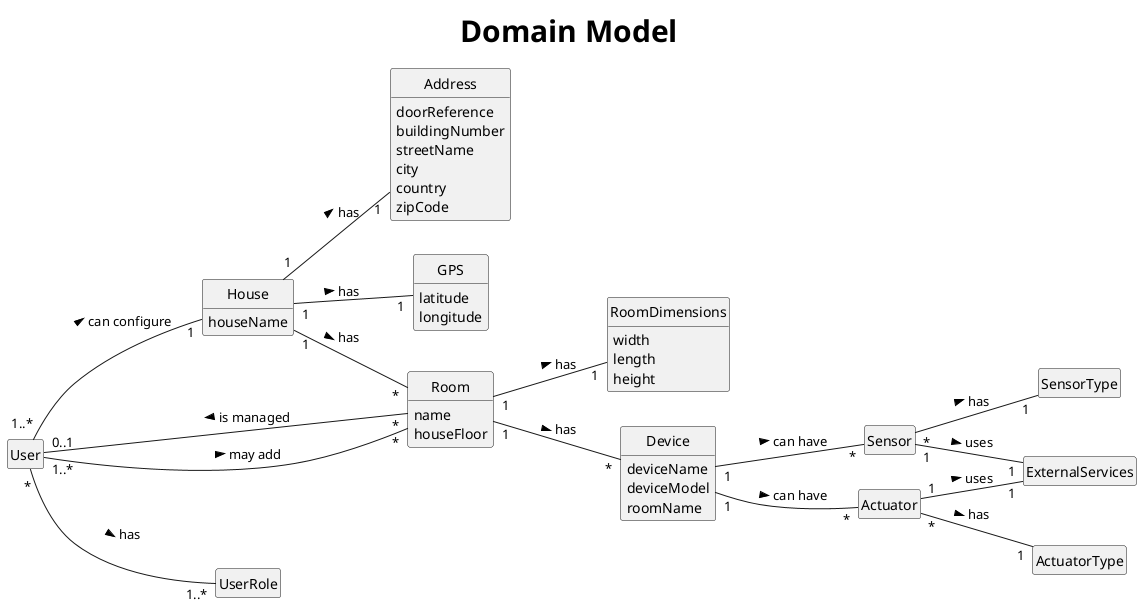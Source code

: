 @startuml
title <size: 30> Domain Model


hide circle
hide empty members
left to right direction

class House {
houseName
}

class SensorType {
}

class ActuatorType {
}

class Address {
doorReference
buildingNumber
streetName
city
country
zipCode
}

class GPS {
latitude
longitude
}

class Room {
name
houseFloor
}

class RoomDimensions {
width
length
height
}

class Device {
deviceName
deviceModel
roomName
}


class Sensor {
}

class ExternalServices {
}

class SensorType {
}

class Actuator {
}

class ActuatorType {
}

class User {
}

class UserRole {
}

User "*" -- "1..*" UserRole : > has
User "1..*"-- "1" House : > can configure
User "0..1" -- "*" Room : < is managed
User "1..*" --- "*" Room : > may add

House "1" -- "*" Room : > has
House "1" -- "1" Address : > has
House "1" -- "1" GPS : > has

Room "1" -- "*" Device : > has
Room "1" -- "1" RoomDimensions : > has

Sensor "*" -- "1" SensorType : > has
Actuator "*" -- "1" ActuatorType : > has
Device "1" -- "*" Sensor : > can have
Device "1" -- "*" Actuator : > can have
Sensor "1" -- "1" ExternalServices : > uses
Actuator "1" -- "1" ExternalServices : > uses

@enduml

